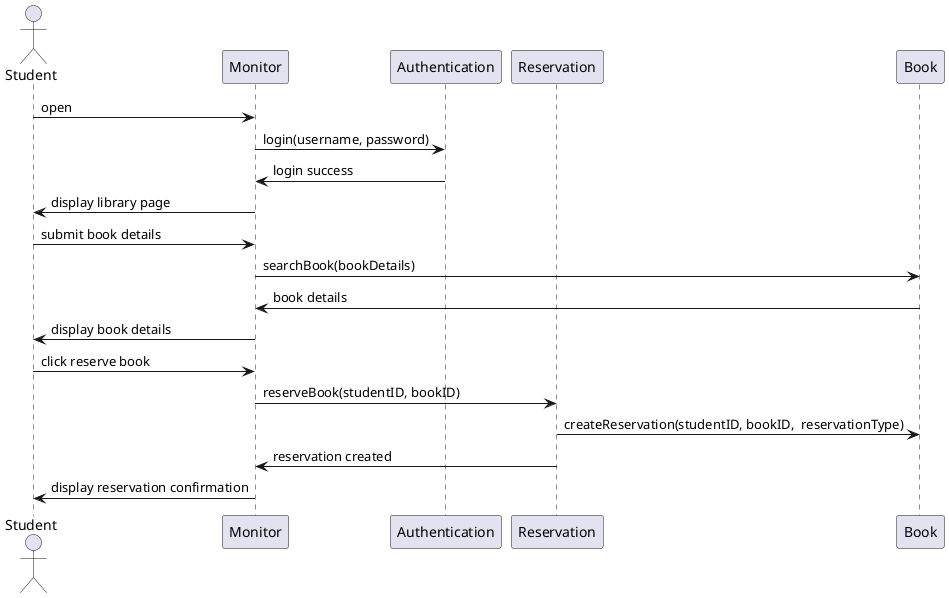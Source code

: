 @startuml
actor Student
participant Monitor
participant Authentication
participant Reservation
participant Book

Student -> Monitor: open
Monitor -> Authentication: login(username, password)
Authentication -> Monitor: login success
Monitor -> Student: display library page

Student -> Monitor: submit book details
Monitor -> Book: searchBook(bookDetails)
Book -> Monitor: book details
Monitor -> Student: display book details

Student -> Monitor: click reserve book
Monitor -> Reservation: reserveBook(studentID, bookID)
Reservation -> Book: createReservation(studentID, bookID,  reservationType)
Reservation -> Monitor: reservation created
Monitor -> Student: display reservation confirmation
@enduml
